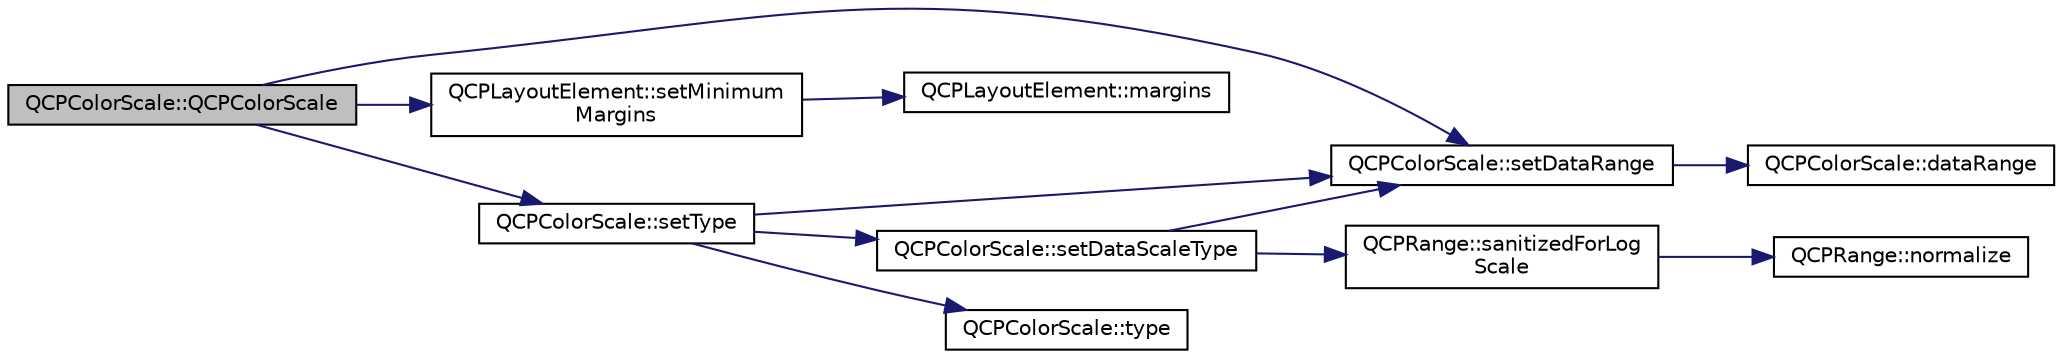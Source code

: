 digraph "QCPColorScale::QCPColorScale"
{
 // LATEX_PDF_SIZE
  edge [fontname="Helvetica",fontsize="10",labelfontname="Helvetica",labelfontsize="10"];
  node [fontname="Helvetica",fontsize="10",shape=record];
  rankdir="LR";
  Node1 [label="QCPColorScale::QCPColorScale",height=0.2,width=0.4,color="black", fillcolor="grey75", style="filled", fontcolor="black",tooltip=" "];
  Node1 -> Node2 [color="midnightblue",fontsize="10",style="solid",fontname="Helvetica"];
  Node2 [label="QCPColorScale::setDataRange",height=0.2,width=0.4,color="black", fillcolor="white", style="filled",URL="$classQCPColorScale.html#abe88633003a26d1e756aa74984587fef",tooltip=" "];
  Node2 -> Node3 [color="midnightblue",fontsize="10",style="solid",fontname="Helvetica"];
  Node3 [label="QCPColorScale::dataRange",height=0.2,width=0.4,color="black", fillcolor="white", style="filled",URL="$classQCPColorScale.html#a51f5756f99867bd91e570eddefeb1ef4",tooltip=" "];
  Node1 -> Node4 [color="midnightblue",fontsize="10",style="solid",fontname="Helvetica"];
  Node4 [label="QCPLayoutElement::setMinimum\lMargins",height=0.2,width=0.4,color="black", fillcolor="white", style="filled",URL="$classQCPLayoutElement.html#a0a8a17abc16b7923159fcc7608f94673",tooltip=" "];
  Node4 -> Node5 [color="midnightblue",fontsize="10",style="solid",fontname="Helvetica"];
  Node5 [label="QCPLayoutElement::margins",height=0.2,width=0.4,color="black", fillcolor="white", style="filled",URL="$classQCPLayoutElement.html#af4ac9450aa2d60863bf3a8ea0c940c9d",tooltip=" "];
  Node1 -> Node6 [color="midnightblue",fontsize="10",style="solid",fontname="Helvetica"];
  Node6 [label="QCPColorScale::setType",height=0.2,width=0.4,color="black", fillcolor="white", style="filled",URL="$classQCPColorScale.html#a1bf9bdb291927c422dd66b404b206f1f",tooltip=" "];
  Node6 -> Node2 [color="midnightblue",fontsize="10",style="solid",fontname="Helvetica"];
  Node6 -> Node7 [color="midnightblue",fontsize="10",style="solid",fontname="Helvetica"];
  Node7 [label="QCPColorScale::setDataScaleType",height=0.2,width=0.4,color="black", fillcolor="white", style="filled",URL="$classQCPColorScale.html#aeb6107d67dd7325145b2498abae67fc3",tooltip=" "];
  Node7 -> Node8 [color="midnightblue",fontsize="10",style="solid",fontname="Helvetica"];
  Node8 [label="QCPRange::sanitizedForLog\lScale",height=0.2,width=0.4,color="black", fillcolor="white", style="filled",URL="$classQCPRange.html#a3d66288d66e1d6df3636075eb42502ee",tooltip=" "];
  Node8 -> Node9 [color="midnightblue",fontsize="10",style="solid",fontname="Helvetica"];
  Node9 [label="QCPRange::normalize",height=0.2,width=0.4,color="black", fillcolor="white", style="filled",URL="$classQCPRange.html#af914a7740269b0604d0827c634a878a9",tooltip=" "];
  Node7 -> Node2 [color="midnightblue",fontsize="10",style="solid",fontname="Helvetica"];
  Node6 -> Node10 [color="midnightblue",fontsize="10",style="solid",fontname="Helvetica"];
  Node10 [label="QCPColorScale::type",height=0.2,width=0.4,color="black", fillcolor="white", style="filled",URL="$classQCPColorScale.html#a85d7e286fbfc0c04c4b480aff3cb66fb",tooltip=" "];
}
